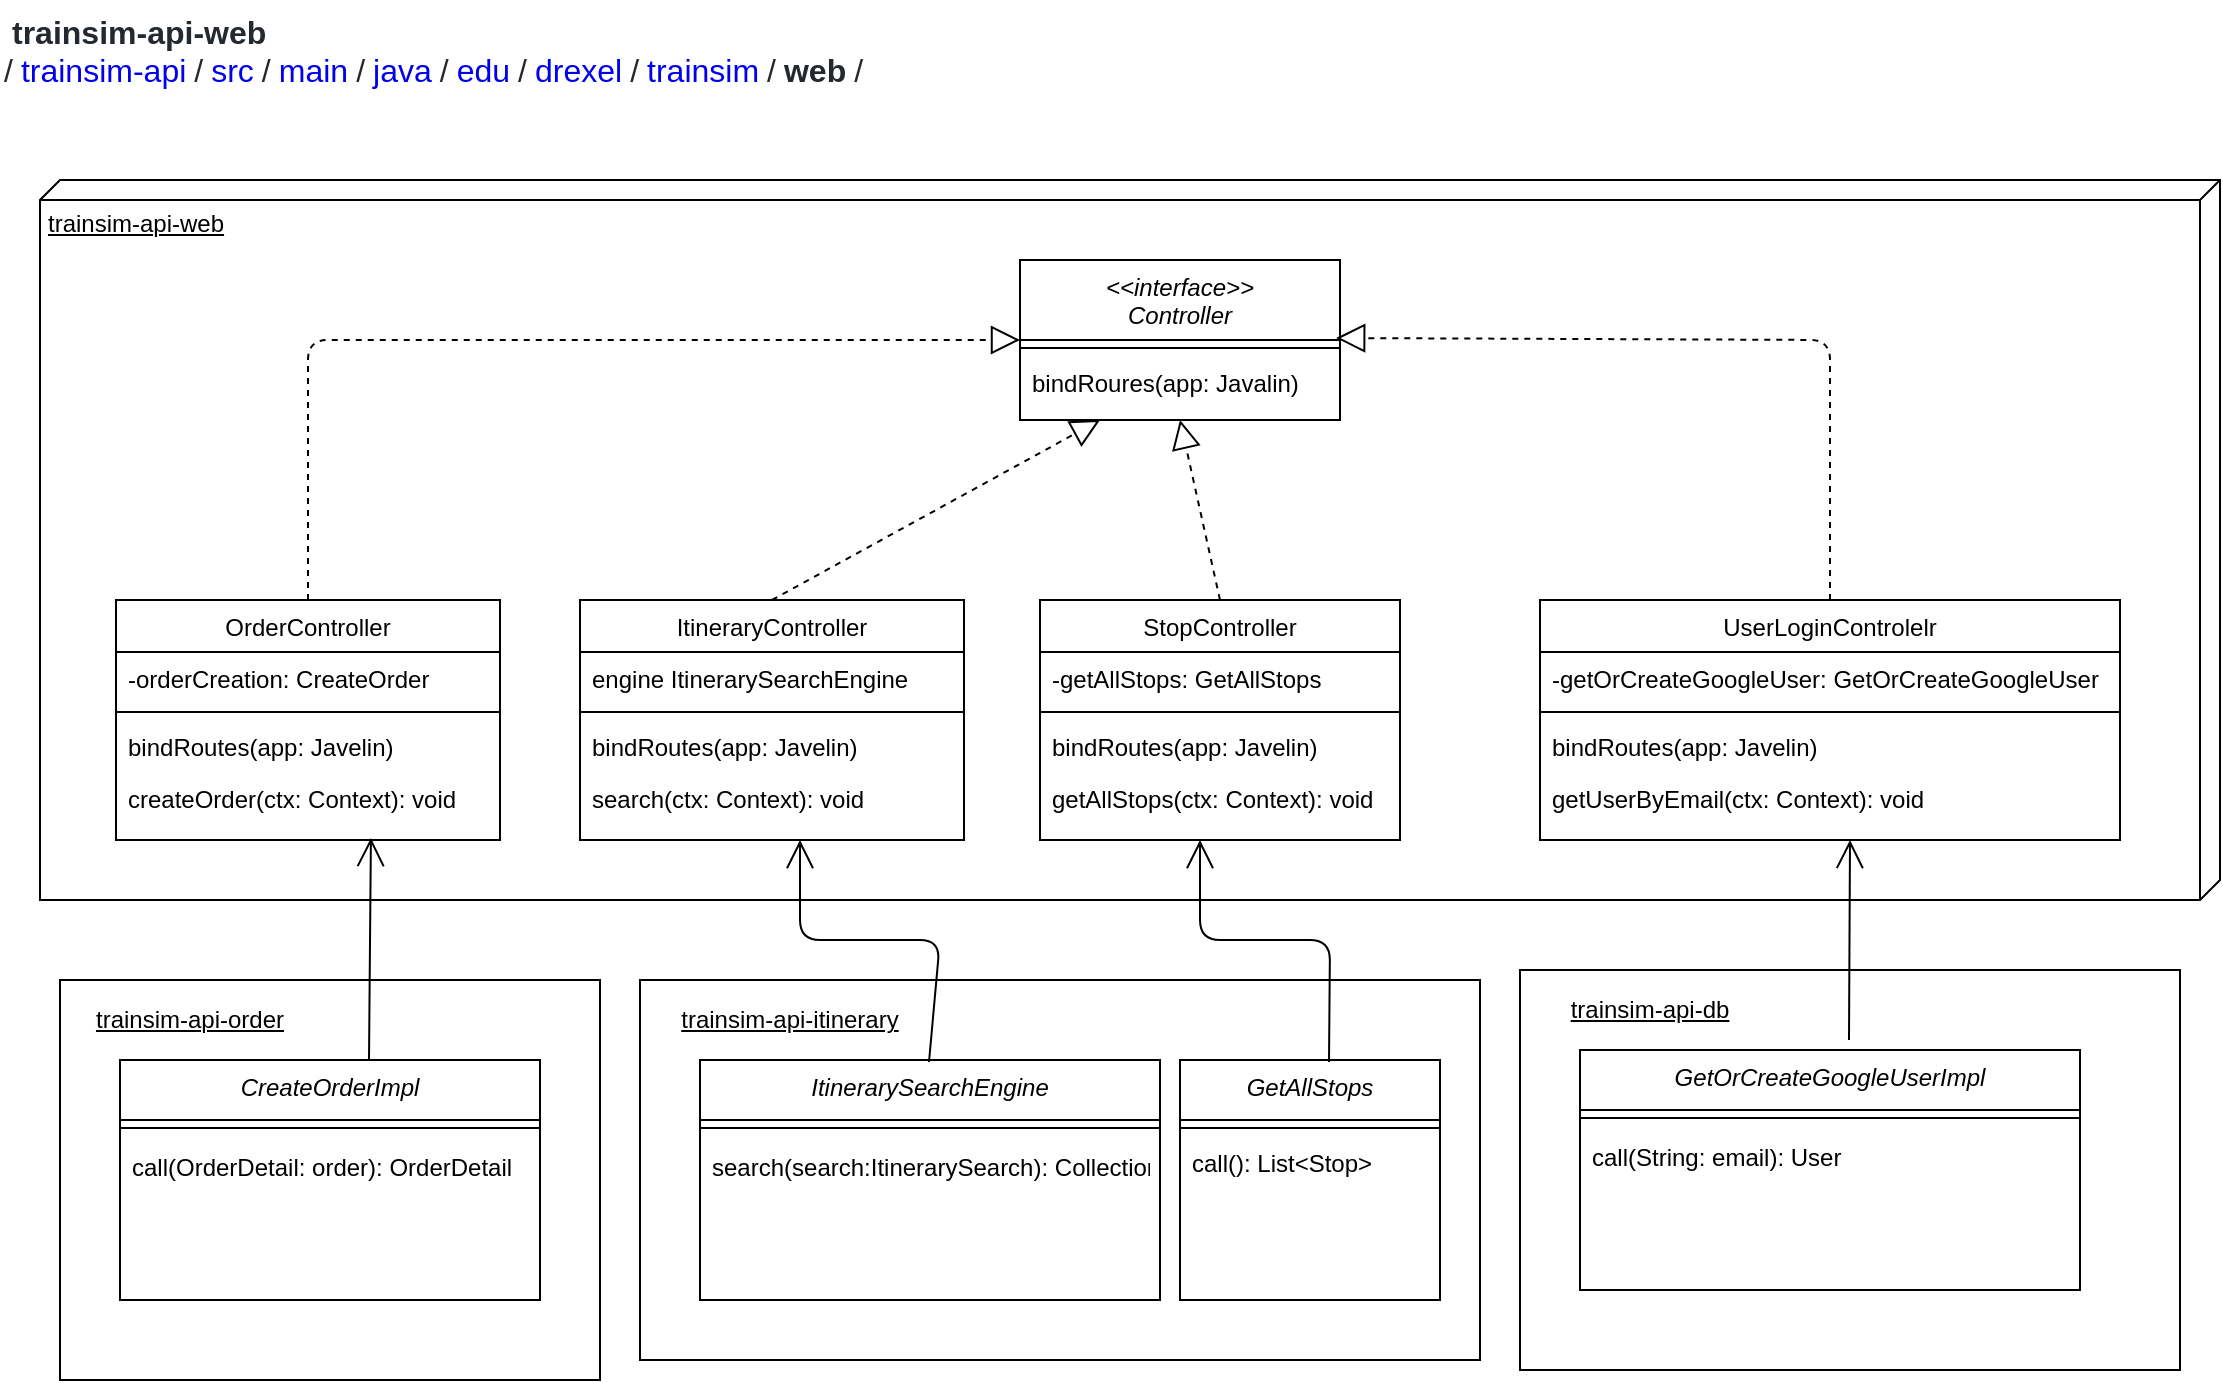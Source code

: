 <mxfile version="15.0.2" type="device"><diagram id="C5RBs43oDa-KdzZeNtuy" name="Page-1"><mxGraphModel dx="1662" dy="705" grid="1" gridSize="10" guides="1" tooltips="1" connect="1" arrows="1" fold="1" page="1" pageScale="1" pageWidth="1169" pageHeight="827" math="0" shadow="0"><root><mxCell id="WIyWlLk6GJQsqaUBKTNV-0"/><mxCell id="WIyWlLk6GJQsqaUBKTNV-1" parent="WIyWlLk6GJQsqaUBKTNV-0"/><mxCell id="6fuI1NDkW5QknDu5uacM-29" value="trainsim-api-web" style="verticalAlign=top;align=left;spacingTop=8;spacingLeft=2;spacingRight=12;shape=cube;size=10;direction=south;fontStyle=4;html=1;" parent="WIyWlLk6GJQsqaUBKTNV-1" vertex="1"><mxGeometry x="30" y="100" width="1090" height="360" as="geometry"/></mxCell><mxCell id="zkfFHV4jXpPFQw0GAbJ--0" value="&lt;&lt;interface&gt;&gt;&#10;Controller" style="swimlane;fontStyle=2;align=center;verticalAlign=top;childLayout=stackLayout;horizontal=1;startSize=40;horizontalStack=0;resizeParent=1;resizeLast=0;collapsible=1;marginBottom=0;rounded=0;shadow=0;strokeWidth=1;" parent="WIyWlLk6GJQsqaUBKTNV-1" vertex="1"><mxGeometry x="520" y="140" width="160" height="80" as="geometry"><mxRectangle x="230" y="140" width="160" height="26" as="alternateBounds"/></mxGeometry></mxCell><mxCell id="zkfFHV4jXpPFQw0GAbJ--4" value="" style="line;html=1;strokeWidth=1;align=left;verticalAlign=middle;spacingTop=-1;spacingLeft=3;spacingRight=3;rotatable=0;labelPosition=right;points=[];portConstraint=eastwest;" parent="zkfFHV4jXpPFQw0GAbJ--0" vertex="1"><mxGeometry y="40" width="160" height="8" as="geometry"/></mxCell><mxCell id="zkfFHV4jXpPFQw0GAbJ--5" value="bindRoures(app: Javalin)" style="text;align=left;verticalAlign=top;spacingLeft=4;spacingRight=4;overflow=hidden;rotatable=0;points=[[0,0.5],[1,0.5]];portConstraint=eastwest;" parent="zkfFHV4jXpPFQw0GAbJ--0" vertex="1"><mxGeometry y="48" width="160" height="26" as="geometry"/></mxCell><mxCell id="zkfFHV4jXpPFQw0GAbJ--6" value="StopController" style="swimlane;fontStyle=0;align=center;verticalAlign=top;childLayout=stackLayout;horizontal=1;startSize=26;horizontalStack=0;resizeParent=1;resizeLast=0;collapsible=1;marginBottom=0;rounded=0;shadow=0;strokeWidth=1;" parent="WIyWlLk6GJQsqaUBKTNV-1" vertex="1"><mxGeometry x="530" y="310" width="180" height="120" as="geometry"><mxRectangle x="130" y="380" width="160" height="26" as="alternateBounds"/></mxGeometry></mxCell><mxCell id="zkfFHV4jXpPFQw0GAbJ--7" value="-getAllStops: GetAllStops" style="text;align=left;verticalAlign=top;spacingLeft=4;spacingRight=4;overflow=hidden;rotatable=0;points=[[0,0.5],[1,0.5]];portConstraint=eastwest;" parent="zkfFHV4jXpPFQw0GAbJ--6" vertex="1"><mxGeometry y="26" width="180" height="26" as="geometry"/></mxCell><mxCell id="zkfFHV4jXpPFQw0GAbJ--9" value="" style="line;html=1;strokeWidth=1;align=left;verticalAlign=middle;spacingTop=-1;spacingLeft=3;spacingRight=3;rotatable=0;labelPosition=right;points=[];portConstraint=eastwest;" parent="zkfFHV4jXpPFQw0GAbJ--6" vertex="1"><mxGeometry y="52" width="180" height="8" as="geometry"/></mxCell><mxCell id="zkfFHV4jXpPFQw0GAbJ--11" value="bindRoutes(app: Javelin)" style="text;align=left;verticalAlign=top;spacingLeft=4;spacingRight=4;overflow=hidden;rotatable=0;points=[[0,0.5],[1,0.5]];portConstraint=eastwest;" parent="zkfFHV4jXpPFQw0GAbJ--6" vertex="1"><mxGeometry y="60" width="180" height="26" as="geometry"/></mxCell><mxCell id="6fuI1NDkW5QknDu5uacM-13" value="getAllStops(ctx: Context): void" style="text;align=left;verticalAlign=top;spacingLeft=4;spacingRight=4;overflow=hidden;rotatable=0;points=[[0,0.5],[1,0.5]];portConstraint=eastwest;" parent="zkfFHV4jXpPFQw0GAbJ--6" vertex="1"><mxGeometry y="86" width="180" height="26" as="geometry"/></mxCell><mxCell id="zkfFHV4jXpPFQw0GAbJ--17" value="ItineraryController" style="swimlane;fontStyle=0;align=center;verticalAlign=top;childLayout=stackLayout;horizontal=1;startSize=26;horizontalStack=0;resizeParent=1;resizeLast=0;collapsible=1;marginBottom=0;rounded=0;shadow=0;strokeWidth=1;" parent="WIyWlLk6GJQsqaUBKTNV-1" vertex="1"><mxGeometry x="300" y="310" width="192" height="120" as="geometry"><mxRectangle x="550" y="140" width="160" height="26" as="alternateBounds"/></mxGeometry></mxCell><mxCell id="zkfFHV4jXpPFQw0GAbJ--19" value="engine ItinerarySearchEngine" style="text;align=left;verticalAlign=top;spacingLeft=4;spacingRight=4;overflow=hidden;rotatable=0;points=[[0,0.5],[1,0.5]];portConstraint=eastwest;rounded=0;shadow=0;html=0;" parent="zkfFHV4jXpPFQw0GAbJ--17" vertex="1"><mxGeometry y="26" width="192" height="26" as="geometry"/></mxCell><mxCell id="zkfFHV4jXpPFQw0GAbJ--23" value="" style="line;html=1;strokeWidth=1;align=left;verticalAlign=middle;spacingTop=-1;spacingLeft=3;spacingRight=3;rotatable=0;labelPosition=right;points=[];portConstraint=eastwest;" parent="zkfFHV4jXpPFQw0GAbJ--17" vertex="1"><mxGeometry y="52" width="192" height="8" as="geometry"/></mxCell><mxCell id="zkfFHV4jXpPFQw0GAbJ--24" value="bindRoutes(app: Javelin)" style="text;align=left;verticalAlign=top;spacingLeft=4;spacingRight=4;overflow=hidden;rotatable=0;points=[[0,0.5],[1,0.5]];portConstraint=eastwest;" parent="zkfFHV4jXpPFQw0GAbJ--17" vertex="1"><mxGeometry y="60" width="192" height="26" as="geometry"/></mxCell><mxCell id="zkfFHV4jXpPFQw0GAbJ--25" value="search(ctx: Context): void" style="text;align=left;verticalAlign=top;spacingLeft=4;spacingRight=4;overflow=hidden;rotatable=0;points=[[0,0.5],[1,0.5]];portConstraint=eastwest;" parent="zkfFHV4jXpPFQw0GAbJ--17" vertex="1"><mxGeometry y="86" width="192" height="26" as="geometry"/></mxCell><mxCell id="6fuI1NDkW5QknDu5uacM-3" value="UserLoginControlelr" style="swimlane;fontStyle=0;align=center;verticalAlign=top;childLayout=stackLayout;horizontal=1;startSize=26;horizontalStack=0;resizeParent=1;resizeLast=0;collapsible=1;marginBottom=0;rounded=0;shadow=0;strokeWidth=1;" parent="WIyWlLk6GJQsqaUBKTNV-1" vertex="1"><mxGeometry x="780" y="310" width="290" height="120" as="geometry"><mxRectangle x="550" y="140" width="160" height="26" as="alternateBounds"/></mxGeometry></mxCell><mxCell id="6fuI1NDkW5QknDu5uacM-4" value="-getOrCreateGoogleUser: GetOrCreateGoogleUser" style="text;align=left;verticalAlign=top;spacingLeft=4;spacingRight=4;overflow=hidden;rotatable=0;points=[[0,0.5],[1,0.5]];portConstraint=eastwest;rounded=0;shadow=0;html=0;" parent="6fuI1NDkW5QknDu5uacM-3" vertex="1"><mxGeometry y="26" width="290" height="26" as="geometry"/></mxCell><mxCell id="6fuI1NDkW5QknDu5uacM-5" value="" style="line;html=1;strokeWidth=1;align=left;verticalAlign=middle;spacingTop=-1;spacingLeft=3;spacingRight=3;rotatable=0;labelPosition=right;points=[];portConstraint=eastwest;" parent="6fuI1NDkW5QknDu5uacM-3" vertex="1"><mxGeometry y="52" width="290" height="8" as="geometry"/></mxCell><mxCell id="6fuI1NDkW5QknDu5uacM-6" value="bindRoutes(app: Javelin)" style="text;align=left;verticalAlign=top;spacingLeft=4;spacingRight=4;overflow=hidden;rotatable=0;points=[[0,0.5],[1,0.5]];portConstraint=eastwest;" parent="6fuI1NDkW5QknDu5uacM-3" vertex="1"><mxGeometry y="60" width="290" height="26" as="geometry"/></mxCell><mxCell id="6fuI1NDkW5QknDu5uacM-7" value="getUserByEmail(ctx: Context): void" style="text;align=left;verticalAlign=top;spacingLeft=4;spacingRight=4;overflow=hidden;rotatable=0;points=[[0,0.5],[1,0.5]];portConstraint=eastwest;" parent="6fuI1NDkW5QknDu5uacM-3" vertex="1"><mxGeometry y="86" width="290" height="26" as="geometry"/></mxCell><mxCell id="6fuI1NDkW5QknDu5uacM-15" value="OrderController" style="swimlane;fontStyle=0;align=center;verticalAlign=top;childLayout=stackLayout;horizontal=1;startSize=26;horizontalStack=0;resizeParent=1;resizeLast=0;collapsible=1;marginBottom=0;rounded=0;shadow=0;strokeWidth=1;" parent="WIyWlLk6GJQsqaUBKTNV-1" vertex="1"><mxGeometry x="68" y="310" width="192" height="120" as="geometry"><mxRectangle x="550" y="140" width="160" height="26" as="alternateBounds"/></mxGeometry></mxCell><mxCell id="6fuI1NDkW5QknDu5uacM-16" value="-orderCreation: CreateOrder" style="text;align=left;verticalAlign=top;spacingLeft=4;spacingRight=4;overflow=hidden;rotatable=0;points=[[0,0.5],[1,0.5]];portConstraint=eastwest;rounded=0;shadow=0;html=0;" parent="6fuI1NDkW5QknDu5uacM-15" vertex="1"><mxGeometry y="26" width="192" height="26" as="geometry"/></mxCell><mxCell id="6fuI1NDkW5QknDu5uacM-17" value="" style="line;html=1;strokeWidth=1;align=left;verticalAlign=middle;spacingTop=-1;spacingLeft=3;spacingRight=3;rotatable=0;labelPosition=right;points=[];portConstraint=eastwest;" parent="6fuI1NDkW5QknDu5uacM-15" vertex="1"><mxGeometry y="52" width="192" height="8" as="geometry"/></mxCell><mxCell id="6fuI1NDkW5QknDu5uacM-18" value="bindRoutes(app: Javelin)" style="text;align=left;verticalAlign=top;spacingLeft=4;spacingRight=4;overflow=hidden;rotatable=0;points=[[0,0.5],[1,0.5]];portConstraint=eastwest;" parent="6fuI1NDkW5QknDu5uacM-15" vertex="1"><mxGeometry y="60" width="192" height="26" as="geometry"/></mxCell><mxCell id="6fuI1NDkW5QknDu5uacM-19" value="createOrder(ctx: Context): void" style="text;align=left;verticalAlign=top;spacingLeft=4;spacingRight=4;overflow=hidden;rotatable=0;points=[[0,0.5],[1,0.5]];portConstraint=eastwest;" parent="6fuI1NDkW5QknDu5uacM-15" vertex="1"><mxGeometry y="86" width="192" height="26" as="geometry"/></mxCell><mxCell id="6fuI1NDkW5QknDu5uacM-24" value="" style="endArrow=block;dashed=1;endFill=0;endSize=12;html=1;exitX=0.5;exitY=0;exitDx=0;exitDy=0;entryX=0;entryY=0.5;entryDx=0;entryDy=0;" parent="WIyWlLk6GJQsqaUBKTNV-1" source="6fuI1NDkW5QknDu5uacM-15" target="zkfFHV4jXpPFQw0GAbJ--0" edge="1"><mxGeometry width="160" relative="1" as="geometry"><mxPoint x="190" y="210" as="sourcePoint"/><mxPoint x="350" y="210" as="targetPoint"/><Array as="points"><mxPoint x="164" y="180"/></Array></mxGeometry></mxCell><mxCell id="6fuI1NDkW5QknDu5uacM-25" value="" style="endArrow=block;dashed=1;endFill=0;endSize=12;html=1;exitX=0.5;exitY=0;exitDx=0;exitDy=0;" parent="WIyWlLk6GJQsqaUBKTNV-1" source="zkfFHV4jXpPFQw0GAbJ--17" edge="1"><mxGeometry width="160" relative="1" as="geometry"><mxPoint x="350" y="280" as="sourcePoint"/><mxPoint x="560" y="220" as="targetPoint"/></mxGeometry></mxCell><mxCell id="6fuI1NDkW5QknDu5uacM-26" value="" style="endArrow=block;dashed=1;endFill=0;endSize=12;html=1;exitX=0.5;exitY=0;exitDx=0;exitDy=0;" parent="WIyWlLk6GJQsqaUBKTNV-1" source="zkfFHV4jXpPFQw0GAbJ--6" edge="1"><mxGeometry width="160" relative="1" as="geometry"><mxPoint x="730" y="260" as="sourcePoint"/><mxPoint x="600" y="220" as="targetPoint"/></mxGeometry></mxCell><mxCell id="6fuI1NDkW5QknDu5uacM-27" value="" style="endArrow=block;dashed=1;endFill=0;endSize=12;html=1;exitX=0.5;exitY=0;exitDx=0;exitDy=0;entryX=0.988;entryY=-0.346;entryDx=0;entryDy=0;entryPerimeter=0;" parent="WIyWlLk6GJQsqaUBKTNV-1" source="6fuI1NDkW5QknDu5uacM-3" target="zkfFHV4jXpPFQw0GAbJ--5" edge="1"><mxGeometry width="160" relative="1" as="geometry"><mxPoint x="980" y="210" as="sourcePoint"/><mxPoint x="780" y="190" as="targetPoint"/><Array as="points"><mxPoint x="925" y="180"/></Array></mxGeometry></mxCell><mxCell id="TQPN8BJp5VAxoxBQjDPf-1" value="&lt;span class=&quot;mx-1&quot; style=&quot;box-sizing: border-box ; margin-right: 4px ; margin-left: 4px ; color: rgb(36 , 41 , 47) ; font-size: 16px ; font-style: normal ; letter-spacing: normal ; text-indent: 0px ; text-transform: none ; word-spacing: 0px ; background-color: rgb(255 , 255 , 255)&quot;&gt;&lt;b&gt;trainsim-api-web&lt;br&gt;&lt;/b&gt;/&lt;/span&gt;&lt;span class=&quot;js-path-segment d-inline-block wb-break-all&quot; style=&quot;box-sizing: border-box ; word-break: break-all ; display: inline-block ; color: rgb(36 , 41 , 47) ; font-size: 16px ; font-style: normal ; font-weight: 400 ; letter-spacing: normal ; text-indent: 0px ; text-transform: none ; word-spacing: 0px ; background-color: rgb(255 , 255 , 255)&quot;&gt;&lt;a href=&quot;https://github.com/bs3265/trainsim-public-group7/tree/master/trainsim-api&quot; style=&quot;box-sizing: border-box ; background-color: transparent ; text-decoration: none&quot;&gt;&lt;span style=&quot;box-sizing: border-box&quot;&gt;trainsim-api&lt;/span&gt;&lt;/a&gt;&lt;/span&gt;&lt;span class=&quot;mx-1&quot; style=&quot;box-sizing: border-box ; margin-right: 4px ; margin-left: 4px ; color: rgb(36 , 41 , 47) ; font-size: 16px ; font-style: normal ; font-weight: 400 ; letter-spacing: normal ; text-indent: 0px ; text-transform: none ; word-spacing: 0px ; background-color: rgb(255 , 255 , 255)&quot;&gt;/&lt;/span&gt;&lt;span class=&quot;js-path-segment d-inline-block wb-break-all&quot; style=&quot;box-sizing: border-box ; word-break: break-all ; display: inline-block ; color: rgb(36 , 41 , 47) ; font-size: 16px ; font-style: normal ; font-weight: 400 ; letter-spacing: normal ; text-indent: 0px ; text-transform: none ; word-spacing: 0px ; background-color: rgb(255 , 255 , 255)&quot;&gt;&lt;a href=&quot;https://github.com/bs3265/trainsim-public-group7/tree/master/trainsim-api/src&quot; style=&quot;box-sizing: border-box ; background-color: transparent ; text-decoration: none&quot;&gt;&lt;span style=&quot;box-sizing: border-box&quot;&gt;src&lt;/span&gt;&lt;/a&gt;&lt;/span&gt;&lt;span class=&quot;mx-1&quot; style=&quot;box-sizing: border-box ; margin-right: 4px ; margin-left: 4px ; color: rgb(36 , 41 , 47) ; font-size: 16px ; font-style: normal ; font-weight: 400 ; letter-spacing: normal ; text-indent: 0px ; text-transform: none ; word-spacing: 0px ; background-color: rgb(255 , 255 , 255)&quot;&gt;/&lt;/span&gt;&lt;span class=&quot;js-path-segment d-inline-block wb-break-all&quot; style=&quot;box-sizing: border-box ; word-break: break-all ; display: inline-block ; color: rgb(36 , 41 , 47) ; font-size: 16px ; font-style: normal ; font-weight: 400 ; letter-spacing: normal ; text-indent: 0px ; text-transform: none ; word-spacing: 0px ; background-color: rgb(255 , 255 , 255)&quot;&gt;&lt;a href=&quot;https://github.com/bs3265/trainsim-public-group7/tree/master/trainsim-api/src/main&quot; style=&quot;box-sizing: border-box ; background-color: transparent ; text-decoration: none&quot;&gt;&lt;span style=&quot;box-sizing: border-box&quot;&gt;main&lt;/span&gt;&lt;/a&gt;&lt;/span&gt;&lt;span class=&quot;mx-1&quot; style=&quot;box-sizing: border-box ; margin-right: 4px ; margin-left: 4px ; color: rgb(36 , 41 , 47) ; font-size: 16px ; font-style: normal ; font-weight: 400 ; letter-spacing: normal ; text-indent: 0px ; text-transform: none ; word-spacing: 0px ; background-color: rgb(255 , 255 , 255)&quot;&gt;/&lt;/span&gt;&lt;span class=&quot;js-path-segment d-inline-block wb-break-all&quot; style=&quot;box-sizing: border-box ; word-break: break-all ; display: inline-block ; color: rgb(36 , 41 , 47) ; font-size: 16px ; font-style: normal ; font-weight: 400 ; letter-spacing: normal ; text-indent: 0px ; text-transform: none ; word-spacing: 0px ; background-color: rgb(255 , 255 , 255)&quot;&gt;&lt;a href=&quot;https://github.com/bs3265/trainsim-public-group7/tree/master/trainsim-api/src/main/java&quot; style=&quot;box-sizing: border-box ; background-color: transparent ; text-decoration: none&quot;&gt;&lt;span style=&quot;box-sizing: border-box&quot;&gt;java&lt;/span&gt;&lt;/a&gt;&lt;/span&gt;&lt;span class=&quot;mx-1&quot; style=&quot;box-sizing: border-box ; margin-right: 4px ; margin-left: 4px ; color: rgb(36 , 41 , 47) ; font-size: 16px ; font-style: normal ; font-weight: 400 ; letter-spacing: normal ; text-indent: 0px ; text-transform: none ; word-spacing: 0px ; background-color: rgb(255 , 255 , 255)&quot;&gt;/&lt;/span&gt;&lt;span class=&quot;js-path-segment d-inline-block wb-break-all&quot; style=&quot;box-sizing: border-box ; word-break: break-all ; display: inline-block ; color: rgb(36 , 41 , 47) ; font-size: 16px ; font-style: normal ; font-weight: 400 ; letter-spacing: normal ; text-indent: 0px ; text-transform: none ; word-spacing: 0px ; background-color: rgb(255 , 255 , 255)&quot;&gt;&lt;a href=&quot;https://github.com/bs3265/trainsim-public-group7/tree/master/trainsim-api/src/main/java/edu&quot; style=&quot;box-sizing: border-box ; background-color: transparent ; text-decoration: none&quot;&gt;&lt;span style=&quot;box-sizing: border-box&quot;&gt;edu&lt;/span&gt;&lt;/a&gt;&lt;/span&gt;&lt;span class=&quot;mx-1&quot; style=&quot;box-sizing: border-box ; margin-right: 4px ; margin-left: 4px ; color: rgb(36 , 41 , 47) ; font-size: 16px ; font-style: normal ; font-weight: 400 ; letter-spacing: normal ; text-indent: 0px ; text-transform: none ; word-spacing: 0px ; background-color: rgb(255 , 255 , 255)&quot;&gt;/&lt;/span&gt;&lt;span class=&quot;js-path-segment d-inline-block wb-break-all&quot; style=&quot;box-sizing: border-box ; word-break: break-all ; display: inline-block ; color: rgb(36 , 41 , 47) ; font-size: 16px ; font-style: normal ; font-weight: 400 ; letter-spacing: normal ; text-indent: 0px ; text-transform: none ; word-spacing: 0px ; background-color: rgb(255 , 255 , 255)&quot;&gt;&lt;a href=&quot;https://github.com/bs3265/trainsim-public-group7/tree/master/trainsim-api/src/main/java/edu/drexel&quot; style=&quot;box-sizing: border-box ; background-color: transparent ; text-decoration: none&quot;&gt;&lt;span style=&quot;box-sizing: border-box&quot;&gt;drexel&lt;/span&gt;&lt;/a&gt;&lt;/span&gt;&lt;span class=&quot;mx-1&quot; style=&quot;box-sizing: border-box ; margin-right: 4px ; margin-left: 4px ; color: rgb(36 , 41 , 47) ; font-size: 16px ; font-style: normal ; font-weight: 400 ; letter-spacing: normal ; text-indent: 0px ; text-transform: none ; word-spacing: 0px ; background-color: rgb(255 , 255 , 255)&quot;&gt;/&lt;/span&gt;&lt;span class=&quot;js-path-segment d-inline-block wb-break-all&quot; style=&quot;box-sizing: border-box ; word-break: break-all ; display: inline-block ; color: rgb(36 , 41 , 47) ; font-size: 16px ; font-style: normal ; font-weight: 400 ; letter-spacing: normal ; text-indent: 0px ; text-transform: none ; word-spacing: 0px ; background-color: rgb(255 , 255 , 255)&quot;&gt;&lt;a href=&quot;https://github.com/bs3265/trainsim-public-group7/tree/master/trainsim-api/src/main/java/edu/drexel/trainsim&quot; style=&quot;box-sizing: border-box ; background-color: transparent ; text-decoration: none&quot;&gt;&lt;span style=&quot;box-sizing: border-box&quot;&gt;trainsim&lt;/span&gt;&lt;/a&gt;&lt;/span&gt;&lt;span class=&quot;mx-1&quot; style=&quot;box-sizing: border-box ; margin-right: 4px ; margin-left: 4px ; color: rgb(36 , 41 , 47) ; font-size: 16px ; font-style: normal ; font-weight: 400 ; letter-spacing: normal ; text-indent: 0px ; text-transform: none ; word-spacing: 0px ; background-color: rgb(255 , 255 , 255)&quot;&gt;/&lt;/span&gt;&lt;strong class=&quot;final-path&quot; style=&quot;box-sizing: border-box ; font-weight: 600 ; color: rgb(36 , 41 , 47) ; font-size: 16px ; font-style: normal ; letter-spacing: normal ; text-indent: 0px ; text-transform: none ; word-spacing: 0px ; background-color: rgb(255 , 255 , 255)&quot;&gt;web&lt;/strong&gt;&lt;span class=&quot;mx-1&quot; style=&quot;box-sizing: border-box ; margin-right: 4px ; margin-left: 4px ; color: rgb(36 , 41 , 47) ; font-size: 16px ; font-style: normal ; font-weight: 400 ; letter-spacing: normal ; text-indent: 0px ; text-transform: none ; word-spacing: 0px ; background-color: rgb(255 , 255 , 255)&quot;&gt;/&lt;/span&gt;" style="text;whiteSpace=wrap;html=1;" vertex="1" parent="WIyWlLk6GJQsqaUBKTNV-1"><mxGeometry x="10" y="10" width="550" height="50" as="geometry"/></mxCell><mxCell id="TQPN8BJp5VAxoxBQjDPf-2" value="" style="rounded=0;whiteSpace=wrap;html=1;" vertex="1" parent="WIyWlLk6GJQsqaUBKTNV-1"><mxGeometry x="40" y="500" width="270" height="200" as="geometry"/></mxCell><mxCell id="TQPN8BJp5VAxoxBQjDPf-3" value="CreateOrderImpl" style="swimlane;fontStyle=2;align=center;verticalAlign=top;childLayout=stackLayout;horizontal=1;startSize=30;horizontalStack=0;resizeParent=1;resizeLast=0;collapsible=1;marginBottom=0;rounded=0;shadow=0;strokeWidth=1;" vertex="1" parent="WIyWlLk6GJQsqaUBKTNV-1"><mxGeometry x="70" y="540" width="210" height="120" as="geometry"><mxRectangle x="230" y="140" width="160" height="26" as="alternateBounds"/></mxGeometry></mxCell><mxCell id="TQPN8BJp5VAxoxBQjDPf-4" value="" style="line;html=1;strokeWidth=1;align=left;verticalAlign=middle;spacingTop=-1;spacingLeft=3;spacingRight=3;rotatable=0;labelPosition=right;points=[];portConstraint=eastwest;" vertex="1" parent="TQPN8BJp5VAxoxBQjDPf-3"><mxGeometry y="30" width="210" height="8" as="geometry"/></mxCell><mxCell id="TQPN8BJp5VAxoxBQjDPf-5" value="&lt;u&gt;trainsim-api-order&lt;/u&gt;" style="text;html=1;strokeColor=none;fillColor=none;align=center;verticalAlign=middle;whiteSpace=wrap;rounded=0;" vertex="1" parent="WIyWlLk6GJQsqaUBKTNV-1"><mxGeometry x="50" y="510" width="110" height="20" as="geometry"/></mxCell><mxCell id="TQPN8BJp5VAxoxBQjDPf-6" value="call(OrderDetail: order): OrderDetail" style="text;align=left;verticalAlign=top;spacingLeft=4;spacingRight=4;overflow=hidden;rotatable=0;points=[[0,0.5],[1,0.5]];portConstraint=eastwest;" vertex="1" parent="WIyWlLk6GJQsqaUBKTNV-1"><mxGeometry x="70" y="580" width="210" height="30" as="geometry"/></mxCell><mxCell id="TQPN8BJp5VAxoxBQjDPf-7" value="" style="endArrow=open;endFill=1;endSize=12;html=1;entryX=0.481;entryY=1.022;entryDx=0;entryDy=0;entryPerimeter=0;exitX=0.22;exitY=0.024;exitDx=0;exitDy=0;exitPerimeter=0;" edge="1" parent="WIyWlLk6GJQsqaUBKTNV-1"><mxGeometry width="160" relative="1" as="geometry"><mxPoint x="194.5" y="540.004" as="sourcePoint"/><mxPoint x="195.46" y="429.004" as="targetPoint"/></mxGeometry></mxCell><mxCell id="TQPN8BJp5VAxoxBQjDPf-8" value="" style="rounded=0;whiteSpace=wrap;html=1;" vertex="1" parent="WIyWlLk6GJQsqaUBKTNV-1"><mxGeometry x="330" y="500" width="420" height="190" as="geometry"/></mxCell><mxCell id="TQPN8BJp5VAxoxBQjDPf-9" value="ItinerarySearchEngine" style="swimlane;fontStyle=2;align=center;verticalAlign=top;childLayout=stackLayout;horizontal=1;startSize=30;horizontalStack=0;resizeParent=1;resizeLast=0;collapsible=1;marginBottom=0;rounded=0;shadow=0;strokeWidth=1;" vertex="1" parent="WIyWlLk6GJQsqaUBKTNV-1"><mxGeometry x="360" y="540" width="230" height="120" as="geometry"><mxRectangle x="230" y="140" width="160" height="26" as="alternateBounds"/></mxGeometry></mxCell><mxCell id="TQPN8BJp5VAxoxBQjDPf-10" value="" style="line;html=1;strokeWidth=1;align=left;verticalAlign=middle;spacingTop=-1;spacingLeft=3;spacingRight=3;rotatable=0;labelPosition=right;points=[];portConstraint=eastwest;" vertex="1" parent="TQPN8BJp5VAxoxBQjDPf-9"><mxGeometry y="30" width="230" height="8" as="geometry"/></mxCell><mxCell id="TQPN8BJp5VAxoxBQjDPf-11" value="&lt;u&gt;trainsim-api-itinerary&lt;/u&gt;" style="text;html=1;strokeColor=none;fillColor=none;align=center;verticalAlign=middle;whiteSpace=wrap;rounded=0;" vertex="1" parent="WIyWlLk6GJQsqaUBKTNV-1"><mxGeometry x="340" y="510" width="130" height="20" as="geometry"/></mxCell><mxCell id="TQPN8BJp5VAxoxBQjDPf-12" value="search(search:ItinerarySearch): Collection" style="text;align=left;verticalAlign=top;spacingLeft=4;spacingRight=4;overflow=hidden;rotatable=0;points=[[0,0.5],[1,0.5]];portConstraint=eastwest;" vertex="1" parent="WIyWlLk6GJQsqaUBKTNV-1"><mxGeometry x="360" y="580" width="230" height="30" as="geometry"/></mxCell><mxCell id="TQPN8BJp5VAxoxBQjDPf-13" value="" style="endArrow=open;endFill=1;endSize=12;html=1;exitX=0.22;exitY=0.024;exitDx=0;exitDy=0;exitPerimeter=0;" edge="1" parent="WIyWlLk6GJQsqaUBKTNV-1"><mxGeometry width="160" relative="1" as="geometry"><mxPoint x="474.5" y="541.004" as="sourcePoint"/><mxPoint x="410" y="430" as="targetPoint"/><Array as="points"><mxPoint x="480" y="480"/><mxPoint x="410" y="480"/></Array></mxGeometry></mxCell><mxCell id="TQPN8BJp5VAxoxBQjDPf-14" value="GetAllStops" style="swimlane;fontStyle=2;align=center;verticalAlign=top;childLayout=stackLayout;horizontal=1;startSize=30;horizontalStack=0;resizeParent=1;resizeLast=0;collapsible=1;marginBottom=0;rounded=0;shadow=0;strokeWidth=1;" vertex="1" parent="WIyWlLk6GJQsqaUBKTNV-1"><mxGeometry x="600" y="540" width="130" height="120" as="geometry"><mxRectangle x="230" y="140" width="160" height="26" as="alternateBounds"/></mxGeometry></mxCell><mxCell id="TQPN8BJp5VAxoxBQjDPf-15" value="" style="line;html=1;strokeWidth=1;align=left;verticalAlign=middle;spacingTop=-1;spacingLeft=3;spacingRight=3;rotatable=0;labelPosition=right;points=[];portConstraint=eastwest;" vertex="1" parent="TQPN8BJp5VAxoxBQjDPf-14"><mxGeometry y="30" width="130" height="8" as="geometry"/></mxCell><mxCell id="TQPN8BJp5VAxoxBQjDPf-16" value="call(): List&lt;Stop&gt;" style="text;align=left;verticalAlign=top;spacingLeft=4;spacingRight=4;overflow=hidden;rotatable=0;points=[[0,0.5],[1,0.5]];portConstraint=eastwest;" vertex="1" parent="TQPN8BJp5VAxoxBQjDPf-14"><mxGeometry y="38" width="130" height="30" as="geometry"/></mxCell><mxCell id="TQPN8BJp5VAxoxBQjDPf-17" value="" style="endArrow=open;endFill=1;endSize=12;html=1;exitX=0.22;exitY=0.024;exitDx=0;exitDy=0;exitPerimeter=0;" edge="1" parent="WIyWlLk6GJQsqaUBKTNV-1"><mxGeometry width="160" relative="1" as="geometry"><mxPoint x="674.5" y="541.004" as="sourcePoint"/><mxPoint x="610" y="430" as="targetPoint"/><Array as="points"><mxPoint x="675" y="480"/><mxPoint x="610" y="480"/></Array></mxGeometry></mxCell><mxCell id="TQPN8BJp5VAxoxBQjDPf-18" value="" style="rounded=0;whiteSpace=wrap;html=1;" vertex="1" parent="WIyWlLk6GJQsqaUBKTNV-1"><mxGeometry x="770" y="495" width="330" height="200" as="geometry"/></mxCell><mxCell id="TQPN8BJp5VAxoxBQjDPf-19" value="GetOrCreateGoogleUserImpl" style="swimlane;fontStyle=2;align=center;verticalAlign=top;childLayout=stackLayout;horizontal=1;startSize=30;horizontalStack=0;resizeParent=1;resizeLast=0;collapsible=1;marginBottom=0;rounded=0;shadow=0;strokeWidth=1;" vertex="1" parent="WIyWlLk6GJQsqaUBKTNV-1"><mxGeometry x="800" y="535" width="250" height="120" as="geometry"><mxRectangle x="230" y="140" width="160" height="26" as="alternateBounds"/></mxGeometry></mxCell><mxCell id="TQPN8BJp5VAxoxBQjDPf-20" value="" style="line;html=1;strokeWidth=1;align=left;verticalAlign=middle;spacingTop=-1;spacingLeft=3;spacingRight=3;rotatable=0;labelPosition=right;points=[];portConstraint=eastwest;" vertex="1" parent="TQPN8BJp5VAxoxBQjDPf-19"><mxGeometry y="30" width="250" height="8" as="geometry"/></mxCell><mxCell id="TQPN8BJp5VAxoxBQjDPf-21" value="&lt;u&gt;trainsim-api-db&lt;/u&gt;" style="text;html=1;strokeColor=none;fillColor=none;align=center;verticalAlign=middle;whiteSpace=wrap;rounded=0;" vertex="1" parent="WIyWlLk6GJQsqaUBKTNV-1"><mxGeometry x="780" y="505" width="110" height="20" as="geometry"/></mxCell><mxCell id="TQPN8BJp5VAxoxBQjDPf-22" value="call(String: email): User" style="text;align=left;verticalAlign=top;spacingLeft=4;spacingRight=4;overflow=hidden;rotatable=0;points=[[0,0.5],[1,0.5]];portConstraint=eastwest;" vertex="1" parent="WIyWlLk6GJQsqaUBKTNV-1"><mxGeometry x="800" y="575" width="210" height="30" as="geometry"/></mxCell><mxCell id="TQPN8BJp5VAxoxBQjDPf-23" value="" style="endArrow=open;endFill=1;endSize=12;html=1;exitX=0.22;exitY=0.024;exitDx=0;exitDy=0;exitPerimeter=0;" edge="1" parent="WIyWlLk6GJQsqaUBKTNV-1"><mxGeometry width="160" relative="1" as="geometry"><mxPoint x="934.5" y="530.004" as="sourcePoint"/><mxPoint x="935" y="430" as="targetPoint"/></mxGeometry></mxCell></root></mxGraphModel></diagram></mxfile>
